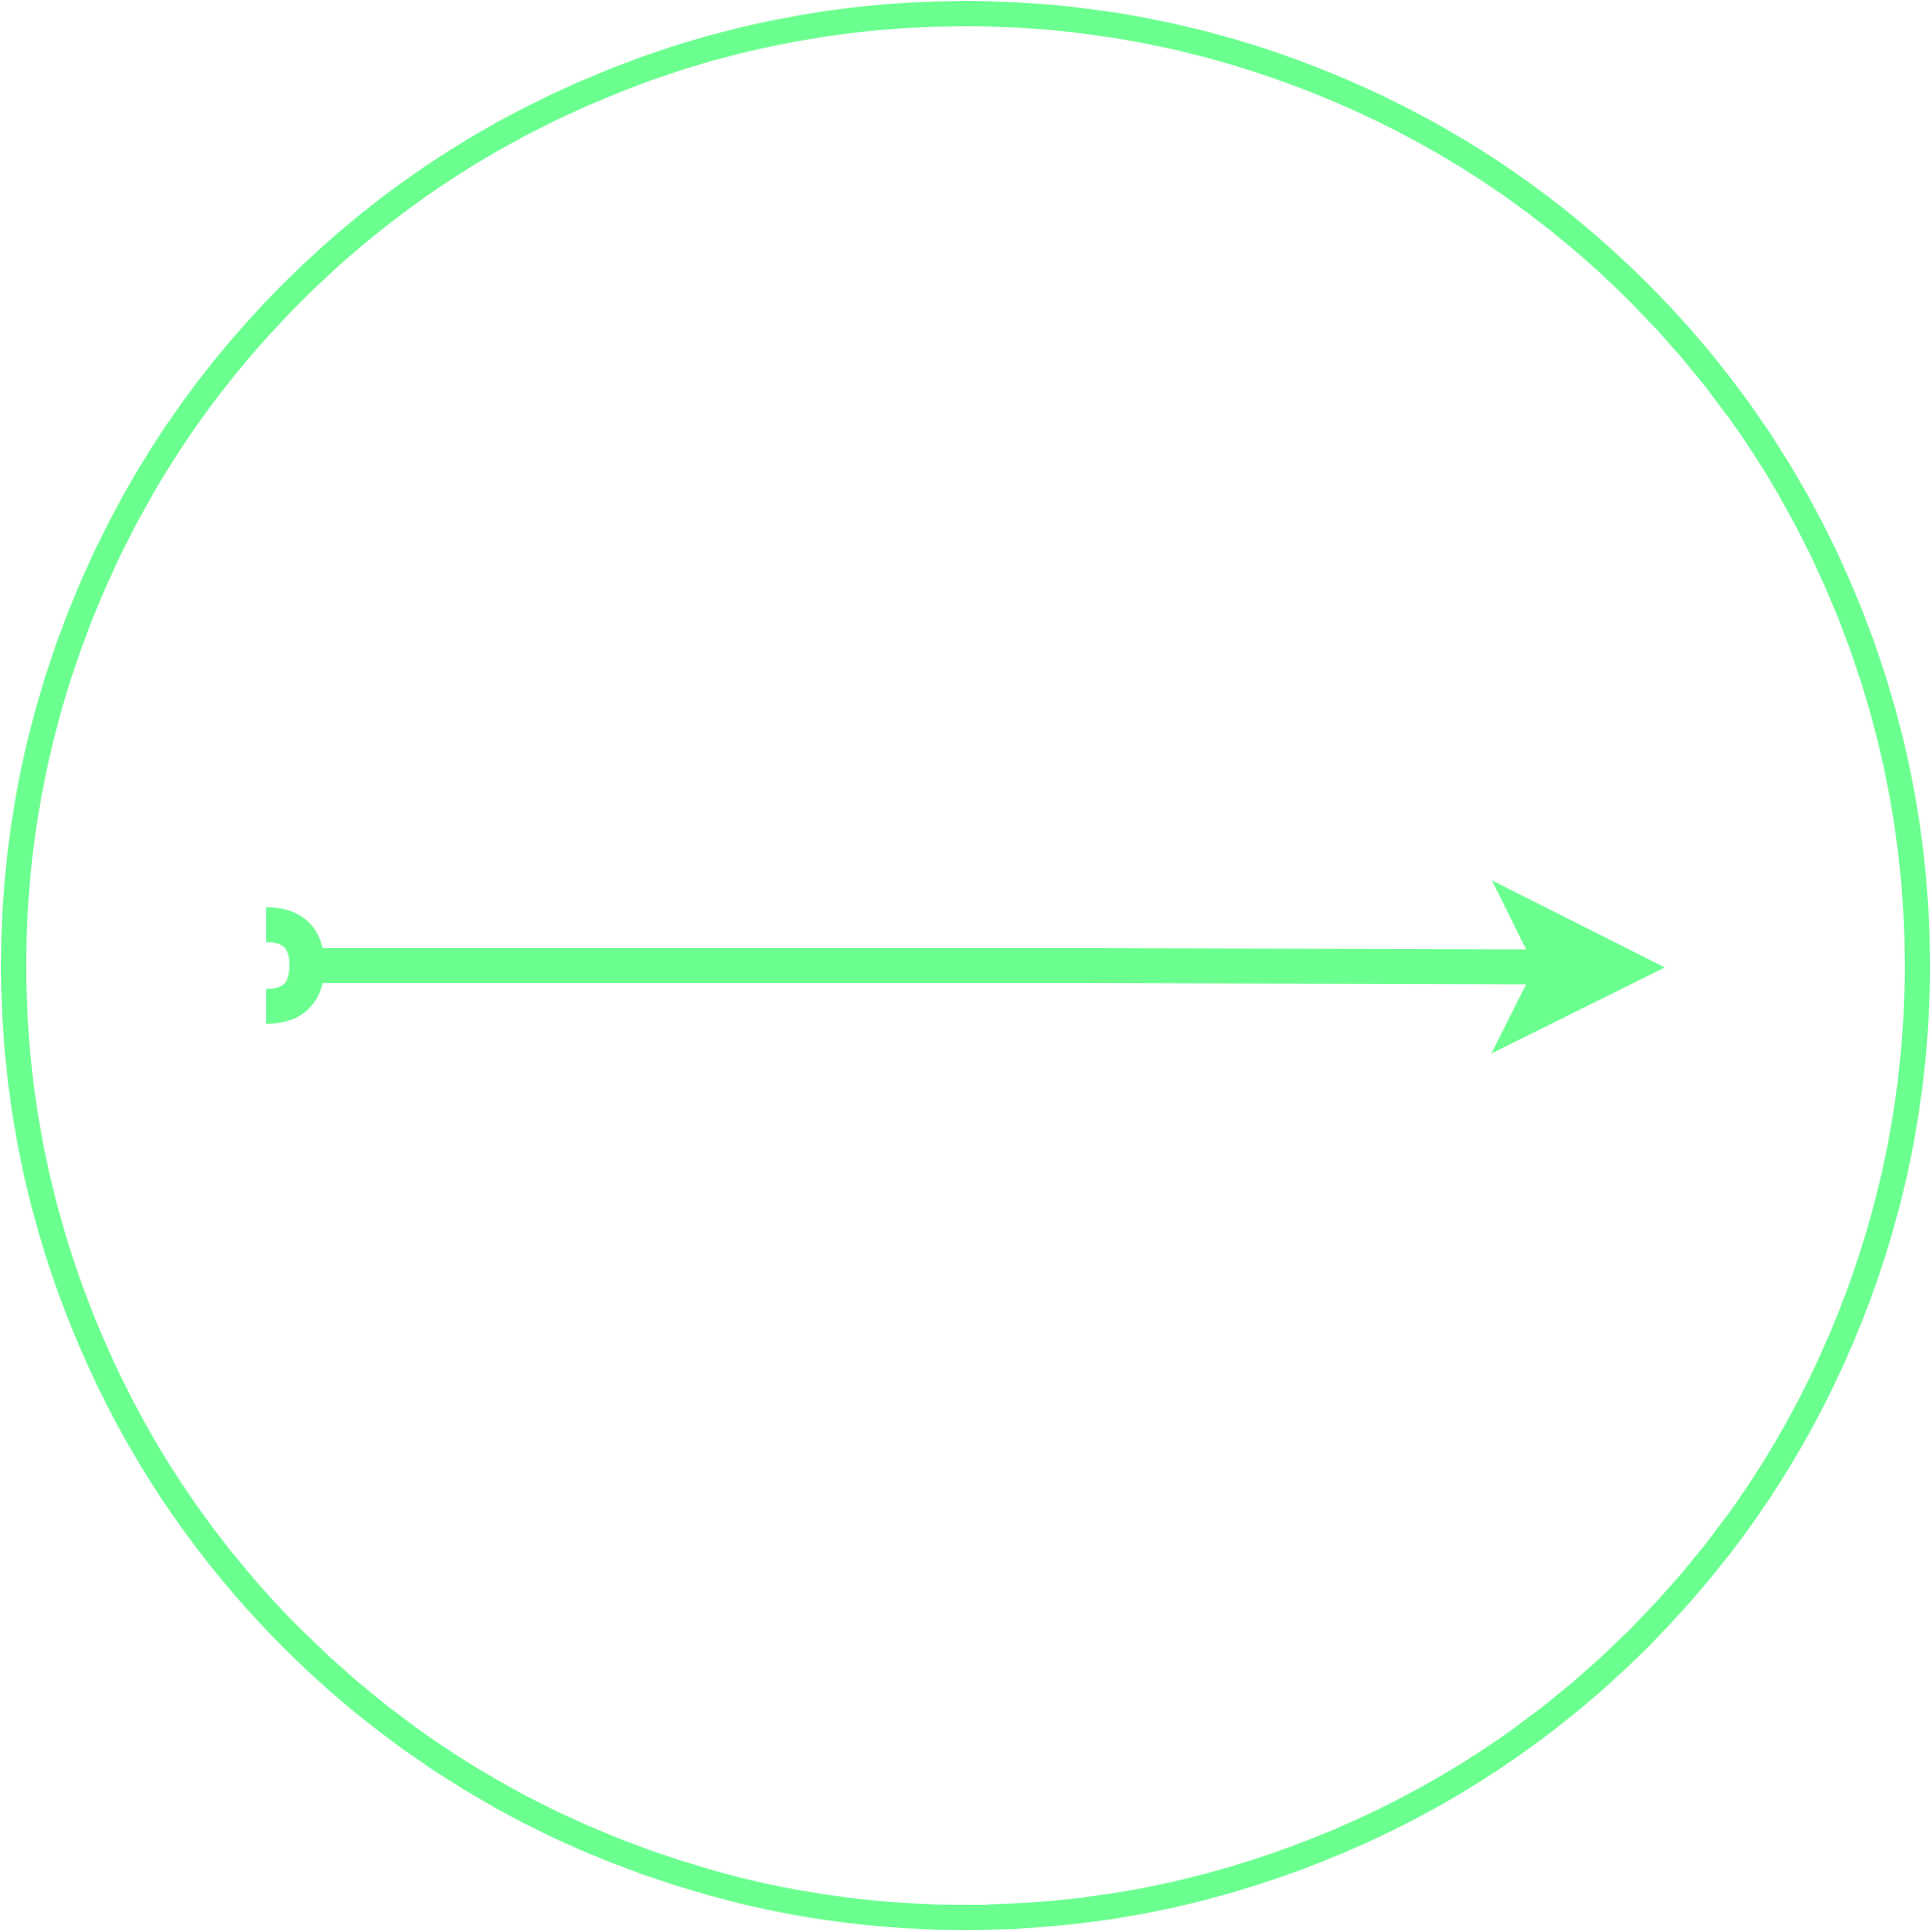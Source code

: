 <mxfile version="24.6.1" type="device">
  <diagram name="Page-1" id="vVJTJihIjDBYve6A6j79">
    <mxGraphModel dx="908" dy="893" grid="1" gridSize="10" guides="1" tooltips="1" connect="1" arrows="1" fold="1" page="1" pageScale="1" pageWidth="500" pageHeight="500" background="#ffffff" math="0" shadow="0">
      <root>
        <mxCell id="0" />
        <mxCell id="1" parent="0" />
        <mxCell id="RYNpQwTxYm0rjckXWOT_-19" value="" style="ellipse;whiteSpace=wrap;html=1;aspect=fixed;strokeColor=#6bff90;fillColor=none;strokeWidth=13;movable=1;resizable=1;rotatable=1;deletable=1;editable=1;locked=0;connectable=1;" parent="1" vertex="1">
          <mxGeometry x="10" y="10" width="980" height="980" as="geometry" />
        </mxCell>
        <mxCell id="RYNpQwTxYm0rjckXWOT_-20" value="" style="endArrow=classic;html=1;rounded=0;strokeWidth=18;strokeColor=#6bff90;endFill=1;startArrow=halfCircle;startFill=0;startSize=2;endSize=31;fillColor=#60a917;" parent="1" edge="1">
          <mxGeometry width="50" height="50" relative="1" as="geometry">
            <mxPoint x="140" y="500" as="sourcePoint" />
            <mxPoint x="860" y="501" as="targetPoint" />
            <Array as="points">
              <mxPoint x="560" y="500" />
            </Array>
          </mxGeometry>
        </mxCell>
      </root>
    </mxGraphModel>
  </diagram>
</mxfile>
